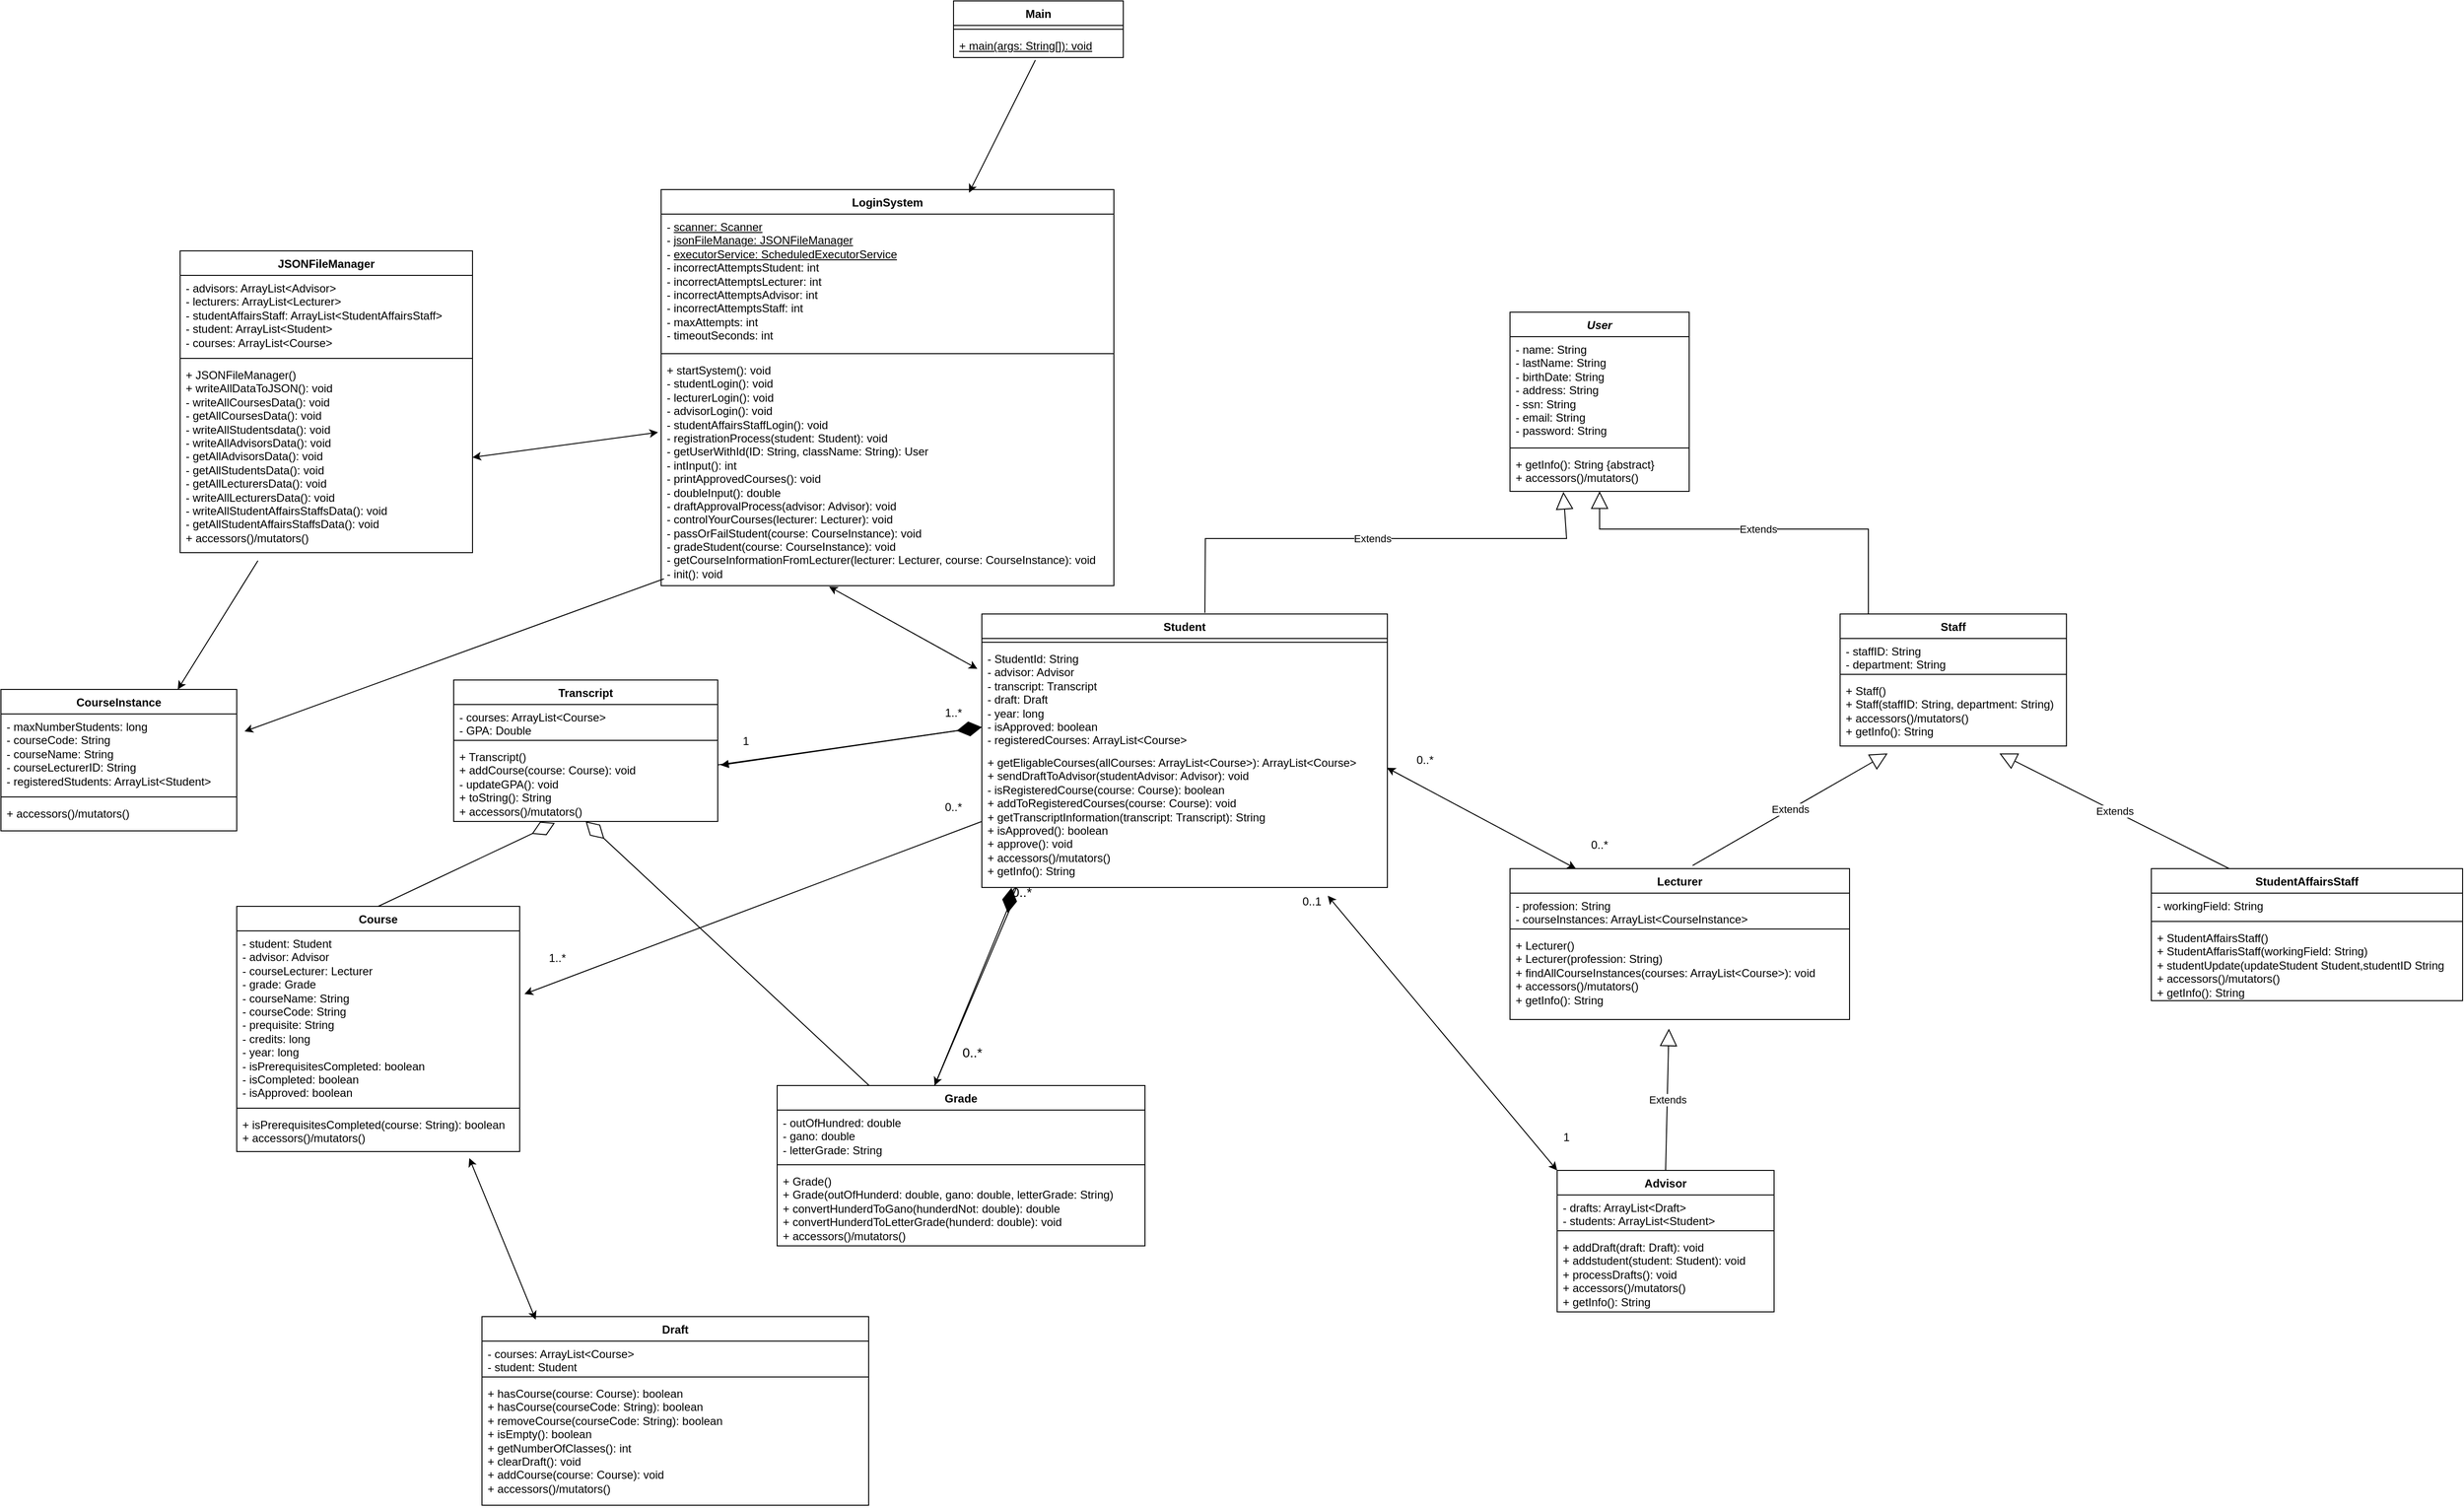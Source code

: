 <mxfile version="16.5.1" type="device"><diagram name="Sayfa -1" id="wAebiPUWf6FitXioffcx"><mxGraphModel dx="4078" dy="2155" grid="1" gridSize="10" guides="1" tooltips="1" connect="1" arrows="1" fold="1" page="1" pageScale="1" pageWidth="827" pageHeight="1169" math="0" shadow="0"><root><mxCell id="0"/><mxCell id="1" parent="0"/><mxCell id="mCFHg2fbaJKSFHSSuZTI-1" value="Advisor" style="swimlane;fontStyle=1;align=center;verticalAlign=top;childLayout=stackLayout;horizontal=1;startSize=26;horizontalStack=0;resizeParent=1;resizeParentMax=0;resizeLast=0;collapsible=1;marginBottom=0;whiteSpace=wrap;html=1;" parent="1" vertex="1"><mxGeometry x="-390" y="330" width="230" height="150" as="geometry"/></mxCell><mxCell id="mCFHg2fbaJKSFHSSuZTI-2" value="- drafts: ArrayList&amp;lt;Draft&amp;gt;&lt;br&gt;- students: ArrayList&amp;lt;Student&amp;gt;" style="text;strokeColor=none;fillColor=none;align=left;verticalAlign=top;spacingLeft=4;spacingRight=4;overflow=hidden;rotatable=0;points=[[0,0.5],[1,0.5]];portConstraint=eastwest;whiteSpace=wrap;html=1;" parent="mCFHg2fbaJKSFHSSuZTI-1" vertex="1"><mxGeometry y="26" width="230" height="34" as="geometry"/></mxCell><mxCell id="mCFHg2fbaJKSFHSSuZTI-3" value="" style="line;strokeWidth=1;fillColor=none;align=left;verticalAlign=middle;spacingTop=-1;spacingLeft=3;spacingRight=3;rotatable=0;labelPosition=right;points=[];portConstraint=eastwest;strokeColor=inherit;" parent="mCFHg2fbaJKSFHSSuZTI-1" vertex="1"><mxGeometry y="60" width="230" height="8" as="geometry"/></mxCell><mxCell id="mCFHg2fbaJKSFHSSuZTI-4" value="+ addDraft(draft: Draft): void&lt;br&gt;+ addstudent(student: Student): void&lt;br&gt;+ processDrafts(): void&lt;br&gt;+ accessors()/mutators()&lt;br&gt;+ getInfo(): String" style="text;strokeColor=none;fillColor=none;align=left;verticalAlign=top;spacingLeft=4;spacingRight=4;overflow=hidden;rotatable=0;points=[[0,0.5],[1,0.5]];portConstraint=eastwest;whiteSpace=wrap;html=1;" parent="mCFHg2fbaJKSFHSSuZTI-1" vertex="1"><mxGeometry y="68" width="230" height="82" as="geometry"/></mxCell><mxCell id="mCFHg2fbaJKSFHSSuZTI-13" value="Lecturer" style="swimlane;fontStyle=1;align=center;verticalAlign=top;childLayout=stackLayout;horizontal=1;startSize=26;horizontalStack=0;resizeParent=1;resizeParentMax=0;resizeLast=0;collapsible=1;marginBottom=0;whiteSpace=wrap;html=1;" parent="1" vertex="1"><mxGeometry x="-440" y="10" width="360" height="160" as="geometry"/></mxCell><mxCell id="mCFHg2fbaJKSFHSSuZTI-14" value="- profession: String&lt;br&gt;- courseInstances: ArrayList&amp;lt;CourseInstance&amp;gt;" style="text;strokeColor=none;fillColor=none;align=left;verticalAlign=top;spacingLeft=4;spacingRight=4;overflow=hidden;rotatable=0;points=[[0,0.5],[1,0.5]];portConstraint=eastwest;whiteSpace=wrap;html=1;" parent="mCFHg2fbaJKSFHSSuZTI-13" vertex="1"><mxGeometry y="26" width="360" height="34" as="geometry"/></mxCell><mxCell id="mCFHg2fbaJKSFHSSuZTI-15" value="" style="line;strokeWidth=1;fillColor=none;align=left;verticalAlign=middle;spacingTop=-1;spacingLeft=3;spacingRight=3;rotatable=0;labelPosition=right;points=[];portConstraint=eastwest;strokeColor=inherit;" parent="mCFHg2fbaJKSFHSSuZTI-13" vertex="1"><mxGeometry y="60" width="360" height="8" as="geometry"/></mxCell><mxCell id="mCFHg2fbaJKSFHSSuZTI-16" value="+ Lecturer()&lt;br&gt;+ Lecturer(profession: String)&lt;br&gt;+ findAllCourseInstances(courses: ArrayList&amp;lt;Course&amp;gt;): void&lt;br&gt;+ accessors()/mutators()&lt;br&gt;+ getInfo(): String" style="text;strokeColor=none;fillColor=none;align=left;verticalAlign=top;spacingLeft=4;spacingRight=4;overflow=hidden;rotatable=0;points=[[0,0.5],[1,0.5]];portConstraint=eastwest;whiteSpace=wrap;html=1;" parent="mCFHg2fbaJKSFHSSuZTI-13" vertex="1"><mxGeometry y="68" width="360" height="92" as="geometry"/></mxCell><mxCell id="mCFHg2fbaJKSFHSSuZTI-17" value="Staff" style="swimlane;fontStyle=1;align=center;verticalAlign=top;childLayout=stackLayout;horizontal=1;startSize=26;horizontalStack=0;resizeParent=1;resizeParentMax=0;resizeLast=0;collapsible=1;marginBottom=0;whiteSpace=wrap;html=1;" parent="1" vertex="1"><mxGeometry x="-90" y="-260" width="240" height="140" as="geometry"/></mxCell><mxCell id="mCFHg2fbaJKSFHSSuZTI-18" value="- staffID: String&lt;br&gt;- department: String" style="text;strokeColor=none;fillColor=none;align=left;verticalAlign=top;spacingLeft=4;spacingRight=4;overflow=hidden;rotatable=0;points=[[0,0.5],[1,0.5]];portConstraint=eastwest;whiteSpace=wrap;html=1;" parent="mCFHg2fbaJKSFHSSuZTI-17" vertex="1"><mxGeometry y="26" width="240" height="34" as="geometry"/></mxCell><mxCell id="mCFHg2fbaJKSFHSSuZTI-19" value="" style="line;strokeWidth=1;fillColor=none;align=left;verticalAlign=middle;spacingTop=-1;spacingLeft=3;spacingRight=3;rotatable=0;labelPosition=right;points=[];portConstraint=eastwest;strokeColor=inherit;" parent="mCFHg2fbaJKSFHSSuZTI-17" vertex="1"><mxGeometry y="60" width="240" height="8" as="geometry"/></mxCell><mxCell id="mCFHg2fbaJKSFHSSuZTI-20" value="+ Staff()&lt;br&gt;+ Staff(staffID: String, department: String)&lt;br&gt;+ accessors()/mutators()&lt;br&gt;+ getInfo(): String" style="text;strokeColor=none;fillColor=none;align=left;verticalAlign=top;spacingLeft=4;spacingRight=4;overflow=hidden;rotatable=0;points=[[0,0.5],[1,0.5]];portConstraint=eastwest;whiteSpace=wrap;html=1;" parent="mCFHg2fbaJKSFHSSuZTI-17" vertex="1"><mxGeometry y="68" width="240" height="72" as="geometry"/></mxCell><mxCell id="mCFHg2fbaJKSFHSSuZTI-21" value="StudentAffairsStaff" style="swimlane;fontStyle=1;align=center;verticalAlign=top;childLayout=stackLayout;horizontal=1;startSize=26;horizontalStack=0;resizeParent=1;resizeParentMax=0;resizeLast=0;collapsible=1;marginBottom=0;whiteSpace=wrap;html=1;" parent="1" vertex="1"><mxGeometry x="240" y="10" width="330" height="140" as="geometry"/></mxCell><mxCell id="mCFHg2fbaJKSFHSSuZTI-22" value="- workingField: String" style="text;strokeColor=none;fillColor=none;align=left;verticalAlign=top;spacingLeft=4;spacingRight=4;overflow=hidden;rotatable=0;points=[[0,0.5],[1,0.5]];portConstraint=eastwest;whiteSpace=wrap;html=1;" parent="mCFHg2fbaJKSFHSSuZTI-21" vertex="1"><mxGeometry y="26" width="330" height="26" as="geometry"/></mxCell><mxCell id="mCFHg2fbaJKSFHSSuZTI-23" value="" style="line;strokeWidth=1;fillColor=none;align=left;verticalAlign=middle;spacingTop=-1;spacingLeft=3;spacingRight=3;rotatable=0;labelPosition=right;points=[];portConstraint=eastwest;strokeColor=inherit;" parent="mCFHg2fbaJKSFHSSuZTI-21" vertex="1"><mxGeometry y="52" width="330" height="8" as="geometry"/></mxCell><mxCell id="mCFHg2fbaJKSFHSSuZTI-24" value="+ StudentAffairsStaff()&lt;br&gt;+ StudentAffarisStaff(workingField: String)&lt;br&gt;+ studentUpdate(updateStudent Student,studentID String&lt;br&gt;+ accessors()/mutators()&lt;br&gt;+ getInfo(): String" style="text;strokeColor=none;fillColor=none;align=left;verticalAlign=top;spacingLeft=4;spacingRight=4;overflow=hidden;rotatable=0;points=[[0,0.5],[1,0.5]];portConstraint=eastwest;whiteSpace=wrap;html=1;" parent="mCFHg2fbaJKSFHSSuZTI-21" vertex="1"><mxGeometry y="60" width="330" height="80" as="geometry"/></mxCell><mxCell id="mCFHg2fbaJKSFHSSuZTI-25" value="&lt;i&gt;User&lt;/i&gt;" style="swimlane;fontStyle=1;align=center;verticalAlign=top;childLayout=stackLayout;horizontal=1;startSize=26;horizontalStack=0;resizeParent=1;resizeParentMax=0;resizeLast=0;collapsible=1;marginBottom=0;whiteSpace=wrap;html=1;" parent="1" vertex="1"><mxGeometry x="-440" y="-580" width="190" height="190" as="geometry"/></mxCell><mxCell id="mCFHg2fbaJKSFHSSuZTI-26" value="- name: String&lt;br&gt;- lastName: String&lt;br&gt;- birthDate: String&lt;br&gt;- address: String&lt;br&gt;- ssn: String&lt;br&gt;- email: String&lt;br&gt;- password: String" style="text;strokeColor=none;fillColor=none;align=left;verticalAlign=top;spacingLeft=4;spacingRight=4;overflow=hidden;rotatable=0;points=[[0,0.5],[1,0.5]];portConstraint=eastwest;whiteSpace=wrap;html=1;" parent="mCFHg2fbaJKSFHSSuZTI-25" vertex="1"><mxGeometry y="26" width="190" height="114" as="geometry"/></mxCell><mxCell id="mCFHg2fbaJKSFHSSuZTI-27" value="" style="line;strokeWidth=1;fillColor=none;align=left;verticalAlign=middle;spacingTop=-1;spacingLeft=3;spacingRight=3;rotatable=0;labelPosition=right;points=[];portConstraint=eastwest;strokeColor=inherit;" parent="mCFHg2fbaJKSFHSSuZTI-25" vertex="1"><mxGeometry y="140" width="190" height="8" as="geometry"/></mxCell><mxCell id="mCFHg2fbaJKSFHSSuZTI-28" value="+ getInfo(): String {abstract}&lt;br&gt;+ accessors()/mutators()" style="text;strokeColor=none;fillColor=none;align=left;verticalAlign=top;spacingLeft=4;spacingRight=4;overflow=hidden;rotatable=0;points=[[0,0.5],[1,0.5]];portConstraint=eastwest;whiteSpace=wrap;html=1;" parent="mCFHg2fbaJKSFHSSuZTI-25" vertex="1"><mxGeometry y="148" width="190" height="42" as="geometry"/></mxCell><mxCell id="mCFHg2fbaJKSFHSSuZTI-29" value="Student" style="swimlane;fontStyle=1;align=center;verticalAlign=top;childLayout=stackLayout;horizontal=1;startSize=26;horizontalStack=0;resizeParent=1;resizeParentMax=0;resizeLast=0;collapsible=1;marginBottom=0;whiteSpace=wrap;html=1;" parent="1" vertex="1"><mxGeometry x="-1000" y="-260" width="430" height="290" as="geometry"/></mxCell><mxCell id="mCFHg2fbaJKSFHSSuZTI-31" value="" style="line;strokeWidth=1;fillColor=none;align=left;verticalAlign=middle;spacingTop=-1;spacingLeft=3;spacingRight=3;rotatable=0;labelPosition=right;points=[];portConstraint=eastwest;strokeColor=inherit;" parent="mCFHg2fbaJKSFHSSuZTI-29" vertex="1"><mxGeometry y="26" width="430" height="8" as="geometry"/></mxCell><mxCell id="mCFHg2fbaJKSFHSSuZTI-30" value="-&lt;font style=&quot;font-size: 12px;&quot;&gt; StudentId: String&lt;br&gt;- advisor: Advisor&lt;br&gt;- transcript: Transcript&lt;br&gt;- draft: Draft&lt;br&gt;- year: long&lt;br&gt;- isApproved: boolean&lt;br&gt;- registeredCourses: ArrayList&amp;lt;Course&amp;gt;&lt;/font&gt;" style="text;strokeColor=none;fillColor=none;align=left;verticalAlign=top;spacingLeft=4;spacingRight=4;overflow=hidden;rotatable=0;points=[[0,0.5],[1,0.5]];portConstraint=eastwest;whiteSpace=wrap;html=1;" parent="mCFHg2fbaJKSFHSSuZTI-29" vertex="1"><mxGeometry y="34" width="430" height="110" as="geometry"/></mxCell><mxCell id="mCFHg2fbaJKSFHSSuZTI-32" value="+ getEligableCourses(allCourses: ArrayList&amp;lt;Course&amp;gt;): ArrayList&amp;lt;Course&amp;gt;&lt;br&gt;+ sendDraftToAdvisor(studentAdvisor: Advisor): void&lt;br&gt;- isRegisteredCourse(course: Course): boolean&lt;br&gt;+ addToRegisteredCourses(course: Course): void&lt;br&gt;+ getTranscriptInformation(transcript: Transcript): String&lt;br&gt;+ isApproved(): boolean&lt;br&gt;+ approve(): void&lt;br&gt;+ accessors()/mutators()&lt;br&gt;+ getInfo(): String" style="text;strokeColor=none;fillColor=none;align=left;verticalAlign=top;spacingLeft=4;spacingRight=4;overflow=hidden;rotatable=0;points=[[0,0.5],[1,0.5]];portConstraint=eastwest;whiteSpace=wrap;html=1;" parent="mCFHg2fbaJKSFHSSuZTI-29" vertex="1"><mxGeometry y="144" width="430" height="146" as="geometry"/></mxCell><mxCell id="mCFHg2fbaJKSFHSSuZTI-33" value="Main" style="swimlane;fontStyle=1;align=center;verticalAlign=top;childLayout=stackLayout;horizontal=1;startSize=26;horizontalStack=0;resizeParent=1;resizeParentMax=0;resizeLast=0;collapsible=1;marginBottom=0;whiteSpace=wrap;html=1;" parent="1" vertex="1"><mxGeometry x="-1030" y="-910" width="180" height="60" as="geometry"/></mxCell><mxCell id="mCFHg2fbaJKSFHSSuZTI-35" value="" style="line;strokeWidth=1;fillColor=none;align=left;verticalAlign=middle;spacingTop=-1;spacingLeft=3;spacingRight=3;rotatable=0;labelPosition=right;points=[];portConstraint=eastwest;strokeColor=inherit;" parent="mCFHg2fbaJKSFHSSuZTI-33" vertex="1"><mxGeometry y="26" width="180" height="8" as="geometry"/></mxCell><mxCell id="mCFHg2fbaJKSFHSSuZTI-36" value="&lt;u&gt;+ main(args: String[]): void&lt;/u&gt;" style="text;strokeColor=none;fillColor=none;align=left;verticalAlign=top;spacingLeft=4;spacingRight=4;overflow=hidden;rotatable=0;points=[[0,0.5],[1,0.5]];portConstraint=eastwest;whiteSpace=wrap;html=1;" parent="mCFHg2fbaJKSFHSSuZTI-33" vertex="1"><mxGeometry y="34" width="180" height="26" as="geometry"/></mxCell><mxCell id="mCFHg2fbaJKSFHSSuZTI-37" value="LoginSystem" style="swimlane;fontStyle=1;align=center;verticalAlign=top;childLayout=stackLayout;horizontal=1;startSize=26;horizontalStack=0;resizeParent=1;resizeParentMax=0;resizeLast=0;collapsible=1;marginBottom=0;whiteSpace=wrap;html=1;" parent="1" vertex="1"><mxGeometry x="-1340" y="-710" width="480" height="420" as="geometry"/></mxCell><mxCell id="mCFHg2fbaJKSFHSSuZTI-38" value="- &lt;u&gt;scanner: Scanner&lt;/u&gt;&lt;br&gt;- &lt;u&gt;jsonFileManage: JSONFileManager&lt;/u&gt;&lt;br&gt;- &lt;u&gt;executorService: ScheduledExecutorService&lt;/u&gt;&lt;br&gt;- incorrectAttemptsStudent: int&lt;br&gt;- incorrectAttemptsLecturer: int&lt;br&gt;- incorrectAttemptsAdvisor: int&lt;br&gt;- incorrectAttemptsStaff: int&lt;br&gt;- maxAttempts: int&lt;br&gt;- timeoutSeconds: int" style="text;strokeColor=none;fillColor=none;align=left;verticalAlign=top;spacingLeft=4;spacingRight=4;overflow=hidden;rotatable=0;points=[[0,0.5],[1,0.5]];portConstraint=eastwest;whiteSpace=wrap;html=1;" parent="mCFHg2fbaJKSFHSSuZTI-37" vertex="1"><mxGeometry y="26" width="480" height="144" as="geometry"/></mxCell><mxCell id="mCFHg2fbaJKSFHSSuZTI-39" value="" style="line;strokeWidth=1;fillColor=none;align=left;verticalAlign=middle;spacingTop=-1;spacingLeft=3;spacingRight=3;rotatable=0;labelPosition=right;points=[];portConstraint=eastwest;strokeColor=inherit;" parent="mCFHg2fbaJKSFHSSuZTI-37" vertex="1"><mxGeometry y="170" width="480" height="8" as="geometry"/></mxCell><mxCell id="mCFHg2fbaJKSFHSSuZTI-40" value="+ startSystem(): void&lt;br&gt;- studentLogin(): void&lt;br&gt;- lecturerLogin(): void&lt;br&gt;- advisorLogin(): void&lt;br&gt;- studentAffairsStaffLogin(): void&lt;br&gt;- registrationProcess(student: Student): void&lt;br&gt;- getUserWithId(ID: String, className: String): User&lt;br&gt;- intInput(): int&lt;br&gt;- printApprovedCourses(): void&lt;br&gt;- doubleInput(): double&lt;br&gt;- draftApprovalProcess(advisor: Advisor): void&lt;br&gt;- controlYourCourses(lecturer: Lecturer): void&lt;br&gt;- passOrFailStudent(course: CourseInstance): void&lt;br&gt;- gradeStudent(course: CourseInstance): void&lt;br&gt;- getCourseInformationFromLecturer(lecturer: Lecturer, course: CourseInstance): void&lt;br&gt;- init(): void" style="text;strokeColor=none;fillColor=none;align=left;verticalAlign=top;spacingLeft=4;spacingRight=4;overflow=hidden;rotatable=0;points=[[0,0.5],[1,0.5]];portConstraint=eastwest;whiteSpace=wrap;html=1;" parent="mCFHg2fbaJKSFHSSuZTI-37" vertex="1"><mxGeometry y="178" width="480" height="242" as="geometry"/></mxCell><mxCell id="mCFHg2fbaJKSFHSSuZTI-41" value="JSONFileManager" style="swimlane;fontStyle=1;align=center;verticalAlign=top;childLayout=stackLayout;horizontal=1;startSize=26;horizontalStack=0;resizeParent=1;resizeParentMax=0;resizeLast=0;collapsible=1;marginBottom=0;whiteSpace=wrap;html=1;" parent="1" vertex="1"><mxGeometry x="-1850" y="-645" width="310" height="320" as="geometry"/></mxCell><mxCell id="mCFHg2fbaJKSFHSSuZTI-42" value="- advisors: ArrayList&amp;lt;Advisor&amp;gt;&lt;br&gt;- lecturers: ArrayList&amp;lt;Lecturer&amp;gt;&lt;br&gt;- studentAffairsStaff: ArrayList&amp;lt;StudentAffairsStaff&amp;gt;&lt;br&gt;- student: ArrayList&amp;lt;Student&amp;gt;&lt;br&gt;- courses: ArrayList&amp;lt;Course&amp;gt;" style="text;strokeColor=none;fillColor=none;align=left;verticalAlign=top;spacingLeft=4;spacingRight=4;overflow=hidden;rotatable=0;points=[[0,0.5],[1,0.5]];portConstraint=eastwest;whiteSpace=wrap;html=1;" parent="mCFHg2fbaJKSFHSSuZTI-41" vertex="1"><mxGeometry y="26" width="310" height="84" as="geometry"/></mxCell><mxCell id="mCFHg2fbaJKSFHSSuZTI-43" value="" style="line;strokeWidth=1;fillColor=none;align=left;verticalAlign=middle;spacingTop=-1;spacingLeft=3;spacingRight=3;rotatable=0;labelPosition=right;points=[];portConstraint=eastwest;strokeColor=inherit;" parent="mCFHg2fbaJKSFHSSuZTI-41" vertex="1"><mxGeometry y="110" width="310" height="8" as="geometry"/></mxCell><mxCell id="mCFHg2fbaJKSFHSSuZTI-44" value="+ JSONFileManager()&lt;br&gt;+ writeAllDataToJSON(): void&lt;br&gt;- writeAllCoursesData(): void&lt;br&gt;- getAllCoursesData(): void&lt;br&gt;- writeAllStudentsdata(): void&lt;br&gt;- writeAllAdvisorsData(): void&lt;br&gt;- getAllAdvisorsData(): void&lt;br&gt;- getAllStudentsData(): void&lt;br&gt;- getAllLecturersData(): void&lt;br&gt;- writeAllLecturersData(): void&lt;br&gt;- writeAllStudentAffairsStaffsData(): void&lt;br&gt;- getAllStudentAffairsStaffsData(): void&lt;br&gt;+ accessors()/mutators()" style="text;strokeColor=none;fillColor=none;align=left;verticalAlign=top;spacingLeft=4;spacingRight=4;overflow=hidden;rotatable=0;points=[[0,0.5],[1,0.5]];portConstraint=eastwest;whiteSpace=wrap;html=1;" parent="mCFHg2fbaJKSFHSSuZTI-41" vertex="1"><mxGeometry y="118" width="310" height="202" as="geometry"/></mxCell><mxCell id="mCFHg2fbaJKSFHSSuZTI-45" value="Transcript" style="swimlane;fontStyle=1;align=center;verticalAlign=top;childLayout=stackLayout;horizontal=1;startSize=26;horizontalStack=0;resizeParent=1;resizeParentMax=0;resizeLast=0;collapsible=1;marginBottom=0;whiteSpace=wrap;html=1;" parent="1" vertex="1"><mxGeometry x="-1560" y="-190" width="280" height="150" as="geometry"/></mxCell><mxCell id="mCFHg2fbaJKSFHSSuZTI-46" value="- courses: ArrayList&amp;lt;Course&amp;gt;&lt;br&gt;- GPA: Double" style="text;strokeColor=none;fillColor=none;align=left;verticalAlign=top;spacingLeft=4;spacingRight=4;overflow=hidden;rotatable=0;points=[[0,0.5],[1,0.5]];portConstraint=eastwest;whiteSpace=wrap;html=1;" parent="mCFHg2fbaJKSFHSSuZTI-45" vertex="1"><mxGeometry y="26" width="280" height="34" as="geometry"/></mxCell><mxCell id="mCFHg2fbaJKSFHSSuZTI-47" value="" style="line;strokeWidth=1;fillColor=none;align=left;verticalAlign=middle;spacingTop=-1;spacingLeft=3;spacingRight=3;rotatable=0;labelPosition=right;points=[];portConstraint=eastwest;strokeColor=inherit;" parent="mCFHg2fbaJKSFHSSuZTI-45" vertex="1"><mxGeometry y="60" width="280" height="8" as="geometry"/></mxCell><mxCell id="mCFHg2fbaJKSFHSSuZTI-48" value="+ Transcript()&lt;br&gt;+ addCourse(course: Course): void&lt;br&gt;- updateGPA(): void&lt;br&gt;+ toString(): String&lt;br&gt;+ accessors()/mutators()" style="text;strokeColor=none;fillColor=none;align=left;verticalAlign=top;spacingLeft=4;spacingRight=4;overflow=hidden;rotatable=0;points=[[0,0.5],[1,0.5]];portConstraint=eastwest;whiteSpace=wrap;html=1;" parent="mCFHg2fbaJKSFHSSuZTI-45" vertex="1"><mxGeometry y="68" width="280" height="82" as="geometry"/></mxCell><mxCell id="mCFHg2fbaJKSFHSSuZTI-49" value="Course" style="swimlane;fontStyle=1;align=center;verticalAlign=top;childLayout=stackLayout;horizontal=1;startSize=26;horizontalStack=0;resizeParent=1;resizeParentMax=0;resizeLast=0;collapsible=1;marginBottom=0;whiteSpace=wrap;html=1;" parent="1" vertex="1"><mxGeometry x="-1790" y="50" width="300" height="260" as="geometry"/></mxCell><mxCell id="mCFHg2fbaJKSFHSSuZTI-50" value="- student: Student&lt;br&gt;- advisor: Advisor&lt;br&gt;- courseLecturer: Lecturer&lt;br&gt;- grade: Grade&lt;br&gt;- courseName: String&lt;br&gt;- courseCode: String&lt;br&gt;- prequisite: String&lt;br&gt;- credits: long&lt;br&gt;- year: long&lt;br&gt;- isPrerequisitesCompleted: boolean&lt;br&gt;- isCompleted: boolean&lt;br&gt;- isApproved: boolean" style="text;strokeColor=none;fillColor=none;align=left;verticalAlign=top;spacingLeft=4;spacingRight=4;overflow=hidden;rotatable=0;points=[[0,0.5],[1,0.5]];portConstraint=eastwest;whiteSpace=wrap;html=1;" parent="mCFHg2fbaJKSFHSSuZTI-49" vertex="1"><mxGeometry y="26" width="300" height="184" as="geometry"/></mxCell><mxCell id="mCFHg2fbaJKSFHSSuZTI-51" value="" style="line;strokeWidth=1;fillColor=none;align=left;verticalAlign=middle;spacingTop=-1;spacingLeft=3;spacingRight=3;rotatable=0;labelPosition=right;points=[];portConstraint=eastwest;strokeColor=inherit;" parent="mCFHg2fbaJKSFHSSuZTI-49" vertex="1"><mxGeometry y="210" width="300" height="8" as="geometry"/></mxCell><mxCell id="mCFHg2fbaJKSFHSSuZTI-52" value="+ isPrerequisitesCompleted(course: String): boolean&lt;br&gt;+ accessors()/mutators()" style="text;strokeColor=none;fillColor=none;align=left;verticalAlign=top;spacingLeft=4;spacingRight=4;overflow=hidden;rotatable=0;points=[[0,0.5],[1,0.5]];portConstraint=eastwest;whiteSpace=wrap;html=1;" parent="mCFHg2fbaJKSFHSSuZTI-49" vertex="1"><mxGeometry y="218" width="300" height="42" as="geometry"/></mxCell><mxCell id="mCFHg2fbaJKSFHSSuZTI-53" value="Grade" style="swimlane;fontStyle=1;align=center;verticalAlign=top;childLayout=stackLayout;horizontal=1;startSize=26;horizontalStack=0;resizeParent=1;resizeParentMax=0;resizeLast=0;collapsible=1;marginBottom=0;whiteSpace=wrap;html=1;" parent="1" vertex="1"><mxGeometry x="-1217" y="240" width="390" height="170" as="geometry"/></mxCell><mxCell id="mCFHg2fbaJKSFHSSuZTI-54" value="- outOfHundred: double&lt;br&gt;- gano: double&lt;br&gt;- letterGrade: String" style="text;strokeColor=none;fillColor=none;align=left;verticalAlign=top;spacingLeft=4;spacingRight=4;overflow=hidden;rotatable=0;points=[[0,0.5],[1,0.5]];portConstraint=eastwest;whiteSpace=wrap;html=1;" parent="mCFHg2fbaJKSFHSSuZTI-53" vertex="1"><mxGeometry y="26" width="390" height="54" as="geometry"/></mxCell><mxCell id="mCFHg2fbaJKSFHSSuZTI-55" value="" style="line;strokeWidth=1;fillColor=none;align=left;verticalAlign=middle;spacingTop=-1;spacingLeft=3;spacingRight=3;rotatable=0;labelPosition=right;points=[];portConstraint=eastwest;strokeColor=inherit;" parent="mCFHg2fbaJKSFHSSuZTI-53" vertex="1"><mxGeometry y="80" width="390" height="8" as="geometry"/></mxCell><mxCell id="mCFHg2fbaJKSFHSSuZTI-56" value="+ Grade()&lt;br&gt;+ Grade(outOfHunderd: double, gano: double, letterGrade: String)&lt;br&gt;+ convertHunderdToGano(hunderdNot: double): double&lt;br&gt;+ convertHunderdToLetterGrade(hunderd: double): void&lt;br&gt;+ accessors()/mutators()" style="text;strokeColor=none;fillColor=none;align=left;verticalAlign=top;spacingLeft=4;spacingRight=4;overflow=hidden;rotatable=0;points=[[0,0.5],[1,0.5]];portConstraint=eastwest;whiteSpace=wrap;html=1;" parent="mCFHg2fbaJKSFHSSuZTI-53" vertex="1"><mxGeometry y="88" width="390" height="82" as="geometry"/></mxCell><mxCell id="mCFHg2fbaJKSFHSSuZTI-57" value="CourseInstance" style="swimlane;fontStyle=1;align=center;verticalAlign=top;childLayout=stackLayout;horizontal=1;startSize=26;horizontalStack=0;resizeParent=1;resizeParentMax=0;resizeLast=0;collapsible=1;marginBottom=0;whiteSpace=wrap;html=1;" parent="1" vertex="1"><mxGeometry x="-2040" y="-180" width="250" height="150" as="geometry"/></mxCell><mxCell id="mCFHg2fbaJKSFHSSuZTI-58" value="- maxNumberStudents: long&lt;br&gt;- courseCode: String&lt;br&gt;- courseName: String&lt;br&gt;- courseLecturerID: String&lt;br&gt;- registeredStudents: ArrayList&amp;lt;Student&amp;gt;" style="text;strokeColor=none;fillColor=none;align=left;verticalAlign=top;spacingLeft=4;spacingRight=4;overflow=hidden;rotatable=0;points=[[0,0.5],[1,0.5]];portConstraint=eastwest;whiteSpace=wrap;html=1;" parent="mCFHg2fbaJKSFHSSuZTI-57" vertex="1"><mxGeometry y="26" width="250" height="84" as="geometry"/></mxCell><mxCell id="mCFHg2fbaJKSFHSSuZTI-59" value="" style="line;strokeWidth=1;fillColor=none;align=left;verticalAlign=middle;spacingTop=-1;spacingLeft=3;spacingRight=3;rotatable=0;labelPosition=right;points=[];portConstraint=eastwest;strokeColor=inherit;" parent="mCFHg2fbaJKSFHSSuZTI-57" vertex="1"><mxGeometry y="110" width="250" height="8" as="geometry"/></mxCell><mxCell id="mCFHg2fbaJKSFHSSuZTI-60" value="+ accessors()/mutators()" style="text;strokeColor=none;fillColor=none;align=left;verticalAlign=top;spacingLeft=4;spacingRight=4;overflow=hidden;rotatable=0;points=[[0,0.5],[1,0.5]];portConstraint=eastwest;whiteSpace=wrap;html=1;" parent="mCFHg2fbaJKSFHSSuZTI-57" vertex="1"><mxGeometry y="118" width="250" height="32" as="geometry"/></mxCell><mxCell id="mCFHg2fbaJKSFHSSuZTI-61" value="Draft" style="swimlane;fontStyle=1;align=center;verticalAlign=top;childLayout=stackLayout;horizontal=1;startSize=26;horizontalStack=0;resizeParent=1;resizeParentMax=0;resizeLast=0;collapsible=1;marginBottom=0;whiteSpace=wrap;html=1;" parent="1" vertex="1"><mxGeometry x="-1530" y="485" width="410" height="200" as="geometry"/></mxCell><mxCell id="mCFHg2fbaJKSFHSSuZTI-62" value="- courses: ArrayList&amp;lt;Course&amp;gt;&lt;br&gt;- student: Student" style="text;strokeColor=none;fillColor=none;align=left;verticalAlign=top;spacingLeft=4;spacingRight=4;overflow=hidden;rotatable=0;points=[[0,0.5],[1,0.5]];portConstraint=eastwest;whiteSpace=wrap;html=1;" parent="mCFHg2fbaJKSFHSSuZTI-61" vertex="1"><mxGeometry y="26" width="410" height="34" as="geometry"/></mxCell><mxCell id="mCFHg2fbaJKSFHSSuZTI-63" value="" style="line;strokeWidth=1;fillColor=none;align=left;verticalAlign=middle;spacingTop=-1;spacingLeft=3;spacingRight=3;rotatable=0;labelPosition=right;points=[];portConstraint=eastwest;strokeColor=inherit;" parent="mCFHg2fbaJKSFHSSuZTI-61" vertex="1"><mxGeometry y="60" width="410" height="8" as="geometry"/></mxCell><mxCell id="mCFHg2fbaJKSFHSSuZTI-64" value="+ hasCourse(course: Course): boolean&lt;br&gt;+ hasCourse(courseCode: String): boolean&lt;br&gt;+ removeCourse(courseCode: String): boolean&lt;br&gt;+ isEmpty(): boolean&lt;br&gt;+ getNumberOfClasses(): int&lt;br&gt;+ clearDraft(): void&lt;br&gt;+ addCourse(course: Course): void&lt;br&gt;+ accessors()/mutators()" style="text;strokeColor=none;fillColor=none;align=left;verticalAlign=top;spacingLeft=4;spacingRight=4;overflow=hidden;rotatable=0;points=[[0,0.5],[1,0.5]];portConstraint=eastwest;whiteSpace=wrap;html=1;" parent="mCFHg2fbaJKSFHSSuZTI-61" vertex="1"><mxGeometry y="68" width="410" height="132" as="geometry"/></mxCell><mxCell id="3F12UfS6XV0Idh9yWe6m-15" value="&lt;font style=&quot;font-size: 14px;&quot;&gt;0..*&lt;/font&gt;" style="text;html=1;strokeColor=none;fillColor=none;align=center;verticalAlign=middle;whiteSpace=wrap;rounded=0;" parent="1" vertex="1"><mxGeometry x="-1040" y="190" width="60" height="30" as="geometry"/></mxCell><mxCell id="3F12UfS6XV0Idh9yWe6m-17" value="&lt;font style=&quot;font-size: 14px;&quot;&gt;0..*&lt;/font&gt;" style="text;whiteSpace=wrap;html=1;" parent="1" vertex="1"><mxGeometry x="-970" y="20" width="280" height="40" as="geometry"/></mxCell><mxCell id="3F12UfS6XV0Idh9yWe6m-19" value="0..*" style="text;html=1;strokeColor=none;fillColor=none;align=center;verticalAlign=middle;whiteSpace=wrap;rounded=0;" parent="1" vertex="1"><mxGeometry x="-560" y="-120" width="60" height="30" as="geometry"/></mxCell><mxCell id="3F12UfS6XV0Idh9yWe6m-20" value="0..*" style="text;html=1;strokeColor=none;fillColor=none;align=center;verticalAlign=middle;whiteSpace=wrap;rounded=0;" parent="1" vertex="1"><mxGeometry x="-375" y="-30" width="60" height="30" as="geometry"/></mxCell><mxCell id="3F12UfS6XV0Idh9yWe6m-23" value="0..1" style="text;html=1;strokeColor=none;fillColor=none;align=center;verticalAlign=middle;whiteSpace=wrap;rounded=0;" parent="1" vertex="1"><mxGeometry x="-680" y="30" width="60" height="30" as="geometry"/></mxCell><mxCell id="3F12UfS6XV0Idh9yWe6m-24" value="1" style="text;html=1;strokeColor=none;fillColor=none;align=center;verticalAlign=middle;whiteSpace=wrap;rounded=0;" parent="1" vertex="1"><mxGeometry x="-410" y="280" width="60" height="30" as="geometry"/></mxCell><mxCell id="3F12UfS6XV0Idh9yWe6m-26" value="1" style="text;html=1;strokeColor=none;fillColor=none;align=center;verticalAlign=middle;whiteSpace=wrap;rounded=0;" parent="1" vertex="1"><mxGeometry x="-1280" y="-140" width="60" height="30" as="geometry"/></mxCell><mxCell id="3F12UfS6XV0Idh9yWe6m-27" value="1..*" style="text;html=1;strokeColor=none;fillColor=none;align=center;verticalAlign=middle;whiteSpace=wrap;rounded=0;" parent="1" vertex="1"><mxGeometry x="-1060" y="-170" width="60" height="30" as="geometry"/></mxCell><mxCell id="3F12UfS6XV0Idh9yWe6m-29" value="1..*" style="text;html=1;strokeColor=none;fillColor=none;align=center;verticalAlign=middle;whiteSpace=wrap;rounded=0;" parent="1" vertex="1"><mxGeometry x="-1480" y="90" width="60" height="30" as="geometry"/></mxCell><mxCell id="3F12UfS6XV0Idh9yWe6m-30" value="0..*" style="text;html=1;strokeColor=none;fillColor=none;align=center;verticalAlign=middle;whiteSpace=wrap;rounded=0;" parent="1" vertex="1"><mxGeometry x="-1060" y="-70" width="60" height="30" as="geometry"/></mxCell><mxCell id="3F12UfS6XV0Idh9yWe6m-31" value="" style="endArrow=block;html=1;rounded=0;entryX=1.011;entryY=0.272;entryDx=0;entryDy=0;exitX=1;exitY=1;exitDx=0;exitDy=0;entryPerimeter=0;endFill=1;" parent="1" source="3F12UfS6XV0Idh9yWe6m-27" target="mCFHg2fbaJKSFHSSuZTI-48" edge="1"><mxGeometry width="50" height="50" relative="1" as="geometry"><mxPoint x="-1170" y="-100" as="sourcePoint"/><mxPoint x="-1200" y="-200" as="targetPoint"/></mxGeometry></mxCell><mxCell id="3F12UfS6XV0Idh9yWe6m-32" value="" style="endArrow=classic;html=1;rounded=0;entryX=1.017;entryY=0.364;entryDx=0;entryDy=0;entryPerimeter=0;exitX=1;exitY=1;exitDx=0;exitDy=0;" parent="1" source="3F12UfS6XV0Idh9yWe6m-30" target="mCFHg2fbaJKSFHSSuZTI-50" edge="1"><mxGeometry width="50" height="50" relative="1" as="geometry"><mxPoint x="-1080" y="-70" as="sourcePoint"/><mxPoint x="-1030" y="-120" as="targetPoint"/></mxGeometry></mxCell><mxCell id="3F12UfS6XV0Idh9yWe6m-33" value="" style="endArrow=classic;html=1;rounded=0;entryX=0.428;entryY=0;entryDx=0;entryDy=0;entryPerimeter=0;exitX=0.084;exitY=1.01;exitDx=0;exitDy=0;exitPerimeter=0;" parent="1" source="mCFHg2fbaJKSFHSSuZTI-32" target="mCFHg2fbaJKSFHSSuZTI-53" edge="1"><mxGeometry width="50" height="50" relative="1" as="geometry"><mxPoint x="-970" y="-20" as="sourcePoint"/><mxPoint x="-1030" y="50" as="targetPoint"/></mxGeometry></mxCell><mxCell id="3F12UfS6XV0Idh9yWe6m-36" value="Extends" style="endArrow=block;endSize=16;endFill=0;html=1;rounded=0;exitX=0.5;exitY=0;exitDx=0;exitDy=0;entryX=0.468;entryY=1.106;entryDx=0;entryDy=0;entryPerimeter=0;" parent="1" source="mCFHg2fbaJKSFHSSuZTI-1" target="mCFHg2fbaJKSFHSSuZTI-16" edge="1"><mxGeometry width="160" relative="1" as="geometry"><mxPoint x="-250" y="210" as="sourcePoint"/><mxPoint x="-90" y="210" as="targetPoint"/></mxGeometry></mxCell><mxCell id="3F12UfS6XV0Idh9yWe6m-37" value="Extends" style="endArrow=block;endSize=16;endFill=0;html=1;rounded=0;exitX=0.538;exitY=-0.021;exitDx=0;exitDy=0;exitPerimeter=0;entryX=0.21;entryY=1.109;entryDx=0;entryDy=0;entryPerimeter=0;" parent="1" source="mCFHg2fbaJKSFHSSuZTI-13" target="mCFHg2fbaJKSFHSSuZTI-20" edge="1"><mxGeometry width="160" relative="1" as="geometry"><mxPoint x="-250" y="40" as="sourcePoint"/><mxPoint x="-250" y="-130" as="targetPoint"/><Array as="points"/></mxGeometry></mxCell><mxCell id="3F12UfS6XV0Idh9yWe6m-38" value="Extends" style="endArrow=block;endSize=16;endFill=0;html=1;rounded=0;entryX=0.704;entryY=1.109;entryDx=0;entryDy=0;entryPerimeter=0;exitX=0.25;exitY=0;exitDx=0;exitDy=0;" parent="1" source="mCFHg2fbaJKSFHSSuZTI-21" target="mCFHg2fbaJKSFHSSuZTI-20" edge="1"><mxGeometry width="160" relative="1" as="geometry"><mxPoint x="-250" y="40" as="sourcePoint"/><mxPoint x="-90" y="40" as="targetPoint"/></mxGeometry></mxCell><mxCell id="3F12UfS6XV0Idh9yWe6m-39" value="Extends" style="endArrow=block;endSize=16;endFill=0;html=1;rounded=0;exitX=0.55;exitY=-0.004;exitDx=0;exitDy=0;exitPerimeter=0;entryX=0.298;entryY=1.015;entryDx=0;entryDy=0;entryPerimeter=0;" parent="1" source="mCFHg2fbaJKSFHSSuZTI-29" target="mCFHg2fbaJKSFHSSuZTI-28" edge="1"><mxGeometry width="160" relative="1" as="geometry"><mxPoint x="-790" y="-310" as="sourcePoint"/><mxPoint x="-380" y="-380" as="targetPoint"/><Array as="points"><mxPoint x="-763" y="-340"/><mxPoint x="-570" y="-340"/><mxPoint x="-380" y="-340"/></Array></mxGeometry></mxCell><mxCell id="3F12UfS6XV0Idh9yWe6m-40" value="Extends" style="endArrow=block;endSize=16;endFill=0;html=1;rounded=0;" parent="1" edge="1"><mxGeometry width="160" relative="1" as="geometry"><mxPoint x="-60" y="-260" as="sourcePoint"/><mxPoint x="-345" y="-390" as="targetPoint"/><Array as="points"><mxPoint x="-60" y="-350"/><mxPoint x="-345" y="-350"/></Array></mxGeometry></mxCell><mxCell id="3F12UfS6XV0Idh9yWe6m-41" value="" style="endArrow=classic;startArrow=classic;html=1;rounded=0;exitX=0.999;exitY=0.131;exitDx=0;exitDy=0;exitPerimeter=0;entryX=0.194;entryY=0;entryDx=0;entryDy=0;entryPerimeter=0;" parent="1" source="mCFHg2fbaJKSFHSSuZTI-32" target="mCFHg2fbaJKSFHSSuZTI-13" edge="1"><mxGeometry width="50" height="50" relative="1" as="geometry"><mxPoint x="-440" y="-80" as="sourcePoint"/><mxPoint x="-390" y="-130" as="targetPoint"/><Array as="points"/></mxGeometry></mxCell><mxCell id="3F12UfS6XV0Idh9yWe6m-42" value="" style="endArrow=classic;startArrow=classic;html=1;rounded=0;exitX=0;exitY=0;exitDx=0;exitDy=0;entryX=0.853;entryY=1.06;entryDx=0;entryDy=0;entryPerimeter=0;" parent="1" source="mCFHg2fbaJKSFHSSuZTI-1" target="mCFHg2fbaJKSFHSSuZTI-32" edge="1"><mxGeometry width="50" height="50" relative="1" as="geometry"><mxPoint x="-950" y="230" as="sourcePoint"/><mxPoint x="-590" as="targetPoint"/></mxGeometry></mxCell><mxCell id="3F12UfS6XV0Idh9yWe6m-43" value="" style="endArrow=classic;html=1;rounded=0;exitX=0.482;exitY=1.107;exitDx=0;exitDy=0;exitPerimeter=0;entryX=0.68;entryY=0.008;entryDx=0;entryDy=0;entryPerimeter=0;" parent="1" source="mCFHg2fbaJKSFHSSuZTI-36" target="mCFHg2fbaJKSFHSSuZTI-37" edge="1"><mxGeometry width="50" height="50" relative="1" as="geometry"><mxPoint x="-1370" y="-760" as="sourcePoint"/><mxPoint x="-896" y="-720" as="targetPoint"/></mxGeometry></mxCell><mxCell id="3F12UfS6XV0Idh9yWe6m-45" value="" style="endArrow=classic;startArrow=classic;html=1;rounded=0;entryX=0.371;entryY=1.004;entryDx=0;entryDy=0;entryPerimeter=0;exitX=-0.011;exitY=0.22;exitDx=0;exitDy=0;exitPerimeter=0;" parent="1" source="mCFHg2fbaJKSFHSSuZTI-30" target="mCFHg2fbaJKSFHSSuZTI-40" edge="1"><mxGeometry width="50" height="50" relative="1" as="geometry"><mxPoint x="-1130" y="-220" as="sourcePoint"/><mxPoint x="-1080" y="-270" as="targetPoint"/></mxGeometry></mxCell><mxCell id="3F12UfS6XV0Idh9yWe6m-46" value="" style="endArrow=classic;startArrow=classic;html=1;rounded=0;exitX=1;exitY=0.5;exitDx=0;exitDy=0;entryX=-0.007;entryY=0.328;entryDx=0;entryDy=0;entryPerimeter=0;" parent="1" source="mCFHg2fbaJKSFHSSuZTI-44" target="mCFHg2fbaJKSFHSSuZTI-40" edge="1"><mxGeometry width="50" height="50" relative="1" as="geometry"><mxPoint x="-1470" y="-400" as="sourcePoint"/><mxPoint x="-1420" y="-450" as="targetPoint"/></mxGeometry></mxCell><mxCell id="3F12UfS6XV0Idh9yWe6m-47" value="" style="endArrow=classic;startArrow=classic;html=1;rounded=0;entryX=0.822;entryY=1.167;entryDx=0;entryDy=0;entryPerimeter=0;exitX=0.139;exitY=0.016;exitDx=0;exitDy=0;exitPerimeter=0;" parent="1" source="mCFHg2fbaJKSFHSSuZTI-61" target="mCFHg2fbaJKSFHSSuZTI-52" edge="1"><mxGeometry width="50" height="50" relative="1" as="geometry"><mxPoint x="-1460" y="430" as="sourcePoint"/><mxPoint x="-1410" y="380" as="targetPoint"/></mxGeometry></mxCell><mxCell id="3F12UfS6XV0Idh9yWe6m-48" value="" style="endArrow=classic;html=1;rounded=0;entryX=1.033;entryY=0.221;entryDx=0;entryDy=0;entryPerimeter=0;exitX=0.006;exitY=0.97;exitDx=0;exitDy=0;exitPerimeter=0;" parent="1" source="mCFHg2fbaJKSFHSSuZTI-40" target="mCFHg2fbaJKSFHSSuZTI-58" edge="1"><mxGeometry width="50" height="50" relative="1" as="geometry"><mxPoint x="-1370" y="-230" as="sourcePoint"/><mxPoint x="-1320" y="-280" as="targetPoint"/></mxGeometry></mxCell><mxCell id="3F12UfS6XV0Idh9yWe6m-49" value="" style="endArrow=classic;html=1;rounded=0;entryX=0.75;entryY=0;entryDx=0;entryDy=0;exitX=0.266;exitY=1.042;exitDx=0;exitDy=0;exitPerimeter=0;" parent="1" source="mCFHg2fbaJKSFHSSuZTI-44" target="mCFHg2fbaJKSFHSSuZTI-57" edge="1"><mxGeometry width="50" height="50" relative="1" as="geometry"><mxPoint x="-1900" y="-250" as="sourcePoint"/><mxPoint x="-1850" y="-300" as="targetPoint"/></mxGeometry></mxCell><mxCell id="qb-pyHb-KlpWSOlM_8Fs-1" value="" style="endArrow=diamondThin;endFill=1;endSize=24;html=1;rounded=0;entryX=1;entryY=1;entryDx=0;entryDy=0;" edge="1" parent="1" target="3F12UfS6XV0Idh9yWe6m-27"><mxGeometry width="160" relative="1" as="geometry"><mxPoint x="-1280" y="-100" as="sourcePoint"/><mxPoint x="-1090" y="40" as="targetPoint"/></mxGeometry></mxCell><mxCell id="qb-pyHb-KlpWSOlM_8Fs-2" value="" style="endArrow=diamondThin;endFill=1;endSize=24;html=1;rounded=0;exitX=0.428;exitY=0;exitDx=0;exitDy=0;exitPerimeter=0;entryX=0.005;entryY=0.259;entryDx=0;entryDy=0;entryPerimeter=0;" edge="1" parent="1" source="mCFHg2fbaJKSFHSSuZTI-53" target="3F12UfS6XV0Idh9yWe6m-17"><mxGeometry width="160" relative="1" as="geometry"><mxPoint x="-1020" y="110" as="sourcePoint"/><mxPoint x="-960" y="30" as="targetPoint"/><Array as="points"><mxPoint x="-969" y="50"/><mxPoint x="-970" y="40"/></Array></mxGeometry></mxCell><mxCell id="qb-pyHb-KlpWSOlM_8Fs-3" value="" style="endArrow=diamondThin;endFill=0;endSize=24;html=1;rounded=0;entryX=0.383;entryY=1.02;entryDx=0;entryDy=0;entryPerimeter=0;exitX=0.5;exitY=0;exitDx=0;exitDy=0;" edge="1" parent="1" source="mCFHg2fbaJKSFHSSuZTI-49" target="mCFHg2fbaJKSFHSSuZTI-48"><mxGeometry width="160" relative="1" as="geometry"><mxPoint x="-1500" y="40" as="sourcePoint"/><mxPoint x="-1340" y="40" as="targetPoint"/></mxGeometry></mxCell><mxCell id="qb-pyHb-KlpWSOlM_8Fs-5" value="" style="endArrow=diamondThin;endFill=0;endSize=24;html=1;rounded=0;exitX=0.25;exitY=0;exitDx=0;exitDy=0;" edge="1" parent="1" source="mCFHg2fbaJKSFHSSuZTI-53"><mxGeometry width="160" relative="1" as="geometry"><mxPoint x="-1500" y="40" as="sourcePoint"/><mxPoint x="-1420" y="-40" as="targetPoint"/></mxGeometry></mxCell></root></mxGraphModel></diagram></mxfile>